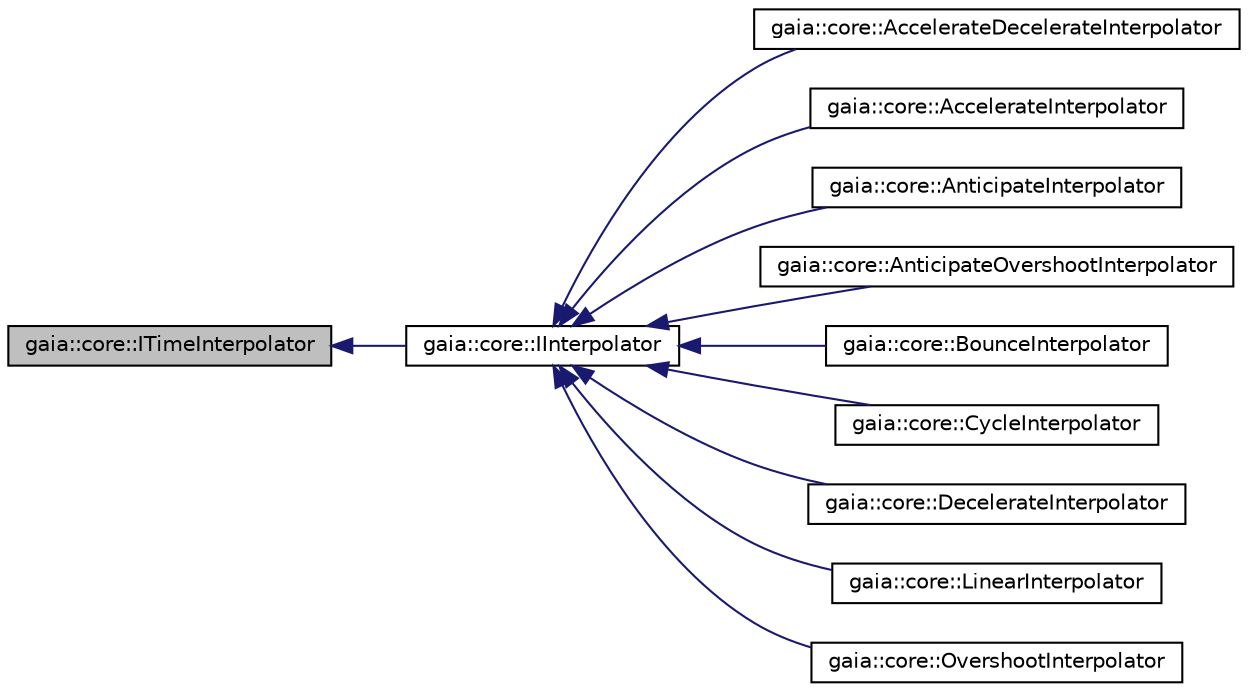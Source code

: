 digraph G
{
  edge [fontname="Helvetica",fontsize="10",labelfontname="Helvetica",labelfontsize="10"];
  node [fontname="Helvetica",fontsize="10",shape=record];
  rankdir=LR;
  Node1 [label="gaia::core::ITimeInterpolator",height=0.2,width=0.4,color="black", fillcolor="grey75", style="filled" fontcolor="black"];
  Node1 -> Node2 [dir=back,color="midnightblue",fontsize="10",style="solid",fontname="Helvetica"];
  Node2 [label="gaia::core::IInterpolator",height=0.2,width=0.4,color="black", fillcolor="white", style="filled",URL="$dd/dbe/classgaia_1_1core_1_1_i_interpolator.html",tooltip="An interpolator defines the rate of change of an animation."];
  Node2 -> Node3 [dir=back,color="midnightblue",fontsize="10",style="solid",fontname="Helvetica"];
  Node3 [label="gaia::core::AccelerateDecelerateInterpolator",height=0.2,width=0.4,color="black", fillcolor="white", style="filled",URL="$dd/db1/classgaia_1_1core_1_1_accelerate_decelerate_interpolator.html",tooltip="An interpolator where the rate of change starts and ends slowly but accelerates through the middle..."];
  Node2 -> Node4 [dir=back,color="midnightblue",fontsize="10",style="solid",fontname="Helvetica"];
  Node4 [label="gaia::core::AccelerateInterpolator",height=0.2,width=0.4,color="black", fillcolor="white", style="filled",URL="$d9/d4b/classgaia_1_1core_1_1_accelerate_interpolator.html",tooltip="An interpolator where the rate of change starts out slowly and and then accelerates."];
  Node2 -> Node5 [dir=back,color="midnightblue",fontsize="10",style="solid",fontname="Helvetica"];
  Node5 [label="gaia::core::AnticipateInterpolator",height=0.2,width=0.4,color="black", fillcolor="white", style="filled",URL="$de/d66/classgaia_1_1core_1_1_anticipate_interpolator.html",tooltip="An interpolator where the change starts backward then flings forward."];
  Node2 -> Node6 [dir=back,color="midnightblue",fontsize="10",style="solid",fontname="Helvetica"];
  Node6 [label="gaia::core::AnticipateOvershootInterpolator",height=0.2,width=0.4,color="black", fillcolor="white", style="filled",URL="$dc/d6e/classgaia_1_1core_1_1_anticipate_overshoot_interpolator.html",tooltip="An interpolator where the change starts backward then flings forward and overshoots the target value ..."];
  Node2 -> Node7 [dir=back,color="midnightblue",fontsize="10",style="solid",fontname="Helvetica"];
  Node7 [label="gaia::core::BounceInterpolator",height=0.2,width=0.4,color="black", fillcolor="white", style="filled",URL="$d3/d38/classgaia_1_1core_1_1_bounce_interpolator.html",tooltip="An interpolator where the change bounces at the end."];
  Node2 -> Node8 [dir=back,color="midnightblue",fontsize="10",style="solid",fontname="Helvetica"];
  Node8 [label="gaia::core::CycleInterpolator",height=0.2,width=0.4,color="black", fillcolor="white", style="filled",URL="$d2/d0a/classgaia_1_1core_1_1_cycle_interpolator.html",tooltip="Repeats the animation for a specified number of cycles."];
  Node2 -> Node9 [dir=back,color="midnightblue",fontsize="10",style="solid",fontname="Helvetica"];
  Node9 [label="gaia::core::DecelerateInterpolator",height=0.2,width=0.4,color="black", fillcolor="white", style="filled",URL="$de/da1/classgaia_1_1core_1_1_decelerate_interpolator.html",tooltip="An interpolator where the rate of change starts out quickly and and then decelerates."];
  Node2 -> Node10 [dir=back,color="midnightblue",fontsize="10",style="solid",fontname="Helvetica"];
  Node10 [label="gaia::core::LinearInterpolator",height=0.2,width=0.4,color="black", fillcolor="white", style="filled",URL="$d6/d46/classgaia_1_1core_1_1_linear_interpolator.html",tooltip="An interpolator where the rate of change is constant."];
  Node2 -> Node11 [dir=back,color="midnightblue",fontsize="10",style="solid",fontname="Helvetica"];
  Node11 [label="gaia::core::OvershootInterpolator",height=0.2,width=0.4,color="black", fillcolor="white", style="filled",URL="$d9/d84/classgaia_1_1core_1_1_overshoot_interpolator.html",tooltip="An interpolator where the change flings forward and overshoots the last value then comes back..."];
}
